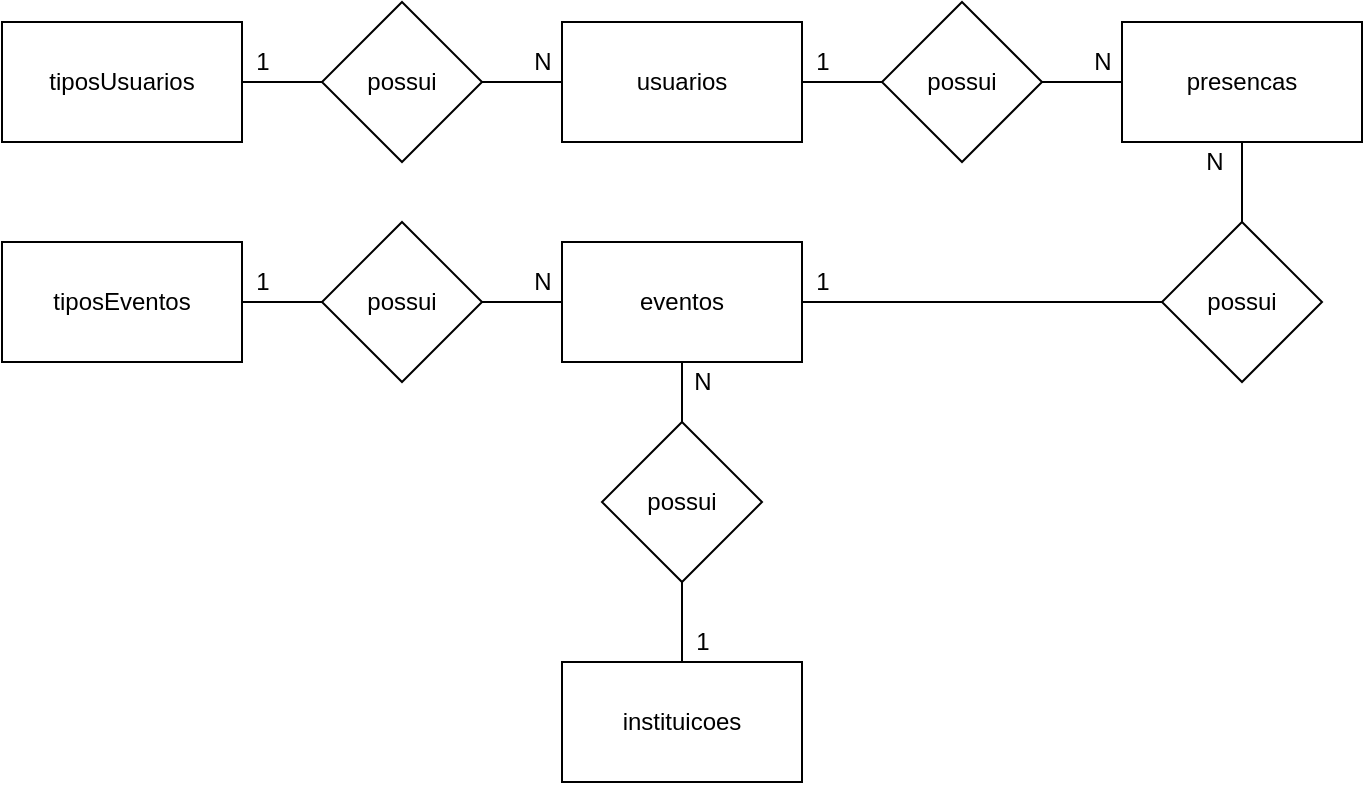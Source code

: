 <mxfile version="14.4.6" type="device" pages="2"><diagram id="r_8Lpz11odoPPXm42NCP" name="conceitual"><mxGraphModel dx="868" dy="482" grid="1" gridSize="10" guides="1" tooltips="1" connect="1" arrows="1" fold="1" page="1" pageScale="1" pageWidth="827" pageHeight="1169" math="0" shadow="0"><root><mxCell id="0"/><mxCell id="1" parent="0"/><mxCell id="L1L_GuaQepEcrBQEboyS-1" value="tiposUsuarios" style="rounded=0;whiteSpace=wrap;html=1;" vertex="1" parent="1"><mxGeometry x="74" y="190" width="120" height="60" as="geometry"/></mxCell><mxCell id="L1L_GuaQepEcrBQEboyS-8" value="tiposEventos" style="rounded=0;whiteSpace=wrap;html=1;" vertex="1" parent="1"><mxGeometry x="74" y="300" width="120" height="60" as="geometry"/></mxCell><mxCell id="L1L_GuaQepEcrBQEboyS-9" value="eventos" style="rounded=0;whiteSpace=wrap;html=1;" vertex="1" parent="1"><mxGeometry x="354" y="300" width="120" height="60" as="geometry"/></mxCell><mxCell id="L1L_GuaQepEcrBQEboyS-10" value="presencas" style="rounded=0;whiteSpace=wrap;html=1;" vertex="1" parent="1"><mxGeometry x="634" y="190" width="120" height="60" as="geometry"/></mxCell><mxCell id="L1L_GuaQepEcrBQEboyS-16" style="edgeStyle=orthogonalEdgeStyle;rounded=0;orthogonalLoop=1;jettySize=auto;html=1;entryX=1;entryY=0.5;entryDx=0;entryDy=0;endArrow=none;endFill=0;" edge="1" parent="1" source="L1L_GuaQepEcrBQEboyS-11" target="L1L_GuaQepEcrBQEboyS-13"><mxGeometry relative="1" as="geometry"/></mxCell><mxCell id="L1L_GuaQepEcrBQEboyS-11" value="usuarios" style="rounded=0;whiteSpace=wrap;html=1;" vertex="1" parent="1"><mxGeometry x="354" y="190" width="120" height="60" as="geometry"/></mxCell><mxCell id="L1L_GuaQepEcrBQEboyS-31" style="edgeStyle=orthogonalEdgeStyle;rounded=0;orthogonalLoop=1;jettySize=auto;html=1;entryX=0.5;entryY=1;entryDx=0;entryDy=0;endArrow=none;endFill=0;" edge="1" parent="1" source="L1L_GuaQepEcrBQEboyS-12" target="L1L_GuaQepEcrBQEboyS-28"><mxGeometry relative="1" as="geometry"/></mxCell><mxCell id="L1L_GuaQepEcrBQEboyS-12" value="instituicoes" style="rounded=0;whiteSpace=wrap;html=1;" vertex="1" parent="1"><mxGeometry x="354" y="510" width="120" height="60" as="geometry"/></mxCell><mxCell id="L1L_GuaQepEcrBQEboyS-15" style="edgeStyle=orthogonalEdgeStyle;rounded=0;orthogonalLoop=1;jettySize=auto;html=1;entryX=1;entryY=0.5;entryDx=0;entryDy=0;endArrow=none;endFill=0;" edge="1" parent="1" source="L1L_GuaQepEcrBQEboyS-13" target="L1L_GuaQepEcrBQEboyS-1"><mxGeometry relative="1" as="geometry"/></mxCell><mxCell id="L1L_GuaQepEcrBQEboyS-13" value="possui" style="rhombus;whiteSpace=wrap;html=1;" vertex="1" parent="1"><mxGeometry x="234" y="180" width="80" height="80" as="geometry"/></mxCell><mxCell id="L1L_GuaQepEcrBQEboyS-19" style="edgeStyle=orthogonalEdgeStyle;rounded=0;orthogonalLoop=1;jettySize=auto;html=1;entryX=1;entryY=0.5;entryDx=0;entryDy=0;endArrow=none;endFill=0;" edge="1" parent="1" source="L1L_GuaQepEcrBQEboyS-18" target="L1L_GuaQepEcrBQEboyS-8"><mxGeometry relative="1" as="geometry"/></mxCell><mxCell id="L1L_GuaQepEcrBQEboyS-20" style="edgeStyle=orthogonalEdgeStyle;rounded=0;orthogonalLoop=1;jettySize=auto;html=1;entryX=0;entryY=0.5;entryDx=0;entryDy=0;endArrow=none;endFill=0;" edge="1" parent="1" source="L1L_GuaQepEcrBQEboyS-18" target="L1L_GuaQepEcrBQEboyS-9"><mxGeometry relative="1" as="geometry"/></mxCell><mxCell id="L1L_GuaQepEcrBQEboyS-18" value="possui" style="rhombus;whiteSpace=wrap;html=1;" vertex="1" parent="1"><mxGeometry x="234" y="290" width="80" height="80" as="geometry"/></mxCell><mxCell id="L1L_GuaQepEcrBQEboyS-22" style="edgeStyle=orthogonalEdgeStyle;rounded=0;orthogonalLoop=1;jettySize=auto;html=1;entryX=1;entryY=0.5;entryDx=0;entryDy=0;endArrow=none;endFill=0;" edge="1" parent="1" source="L1L_GuaQepEcrBQEboyS-21" target="L1L_GuaQepEcrBQEboyS-11"><mxGeometry relative="1" as="geometry"/></mxCell><mxCell id="L1L_GuaQepEcrBQEboyS-23" style="edgeStyle=orthogonalEdgeStyle;rounded=0;orthogonalLoop=1;jettySize=auto;html=1;entryX=0;entryY=0.5;entryDx=0;entryDy=0;endArrow=none;endFill=0;" edge="1" parent="1" source="L1L_GuaQepEcrBQEboyS-21" target="L1L_GuaQepEcrBQEboyS-10"><mxGeometry relative="1" as="geometry"/></mxCell><mxCell id="L1L_GuaQepEcrBQEboyS-21" value="possui" style="rhombus;whiteSpace=wrap;html=1;" vertex="1" parent="1"><mxGeometry x="514" y="180" width="80" height="80" as="geometry"/></mxCell><mxCell id="L1L_GuaQepEcrBQEboyS-26" style="edgeStyle=orthogonalEdgeStyle;rounded=0;orthogonalLoop=1;jettySize=auto;html=1;entryX=0.5;entryY=1;entryDx=0;entryDy=0;endArrow=none;endFill=0;" edge="1" parent="1" source="L1L_GuaQepEcrBQEboyS-25" target="L1L_GuaQepEcrBQEboyS-10"><mxGeometry relative="1" as="geometry"/></mxCell><mxCell id="L1L_GuaQepEcrBQEboyS-33" style="edgeStyle=orthogonalEdgeStyle;rounded=0;orthogonalLoop=1;jettySize=auto;html=1;entryX=1;entryY=0.5;entryDx=0;entryDy=0;endArrow=none;endFill=0;" edge="1" parent="1" source="L1L_GuaQepEcrBQEboyS-25" target="L1L_GuaQepEcrBQEboyS-9"><mxGeometry relative="1" as="geometry"/></mxCell><mxCell id="L1L_GuaQepEcrBQEboyS-25" value="possui" style="rhombus;whiteSpace=wrap;html=1;" vertex="1" parent="1"><mxGeometry x="654" y="290" width="80" height="80" as="geometry"/></mxCell><mxCell id="L1L_GuaQepEcrBQEboyS-32" style="edgeStyle=orthogonalEdgeStyle;rounded=0;orthogonalLoop=1;jettySize=auto;html=1;exitX=0.5;exitY=0;exitDx=0;exitDy=0;entryX=0.5;entryY=1;entryDx=0;entryDy=0;endArrow=none;endFill=0;" edge="1" parent="1" source="L1L_GuaQepEcrBQEboyS-28" target="L1L_GuaQepEcrBQEboyS-9"><mxGeometry relative="1" as="geometry"/></mxCell><mxCell id="L1L_GuaQepEcrBQEboyS-28" value="possui" style="rhombus;whiteSpace=wrap;html=1;" vertex="1" parent="1"><mxGeometry x="374" y="390" width="80" height="80" as="geometry"/></mxCell><mxCell id="L1L_GuaQepEcrBQEboyS-34" value="1" style="text;html=1;align=center;verticalAlign=middle;resizable=0;points=[];autosize=1;" vertex="1" parent="1"><mxGeometry x="194" y="200" width="20" height="20" as="geometry"/></mxCell><mxCell id="L1L_GuaQepEcrBQEboyS-35" value="N" style="text;html=1;align=center;verticalAlign=middle;resizable=0;points=[];autosize=1;" vertex="1" parent="1"><mxGeometry x="334" y="200" width="20" height="20" as="geometry"/></mxCell><mxCell id="L1L_GuaQepEcrBQEboyS-37" value="N" style="text;html=1;align=center;verticalAlign=middle;resizable=0;points=[];autosize=1;" vertex="1" parent="1"><mxGeometry x="614" y="200" width="20" height="20" as="geometry"/></mxCell><mxCell id="L1L_GuaQepEcrBQEboyS-38" value="1" style="text;html=1;align=center;verticalAlign=middle;resizable=0;points=[];autosize=1;" vertex="1" parent="1"><mxGeometry x="474" y="200" width="20" height="20" as="geometry"/></mxCell><mxCell id="L1L_GuaQepEcrBQEboyS-39" value="N" style="text;html=1;align=center;verticalAlign=middle;resizable=0;points=[];autosize=1;" vertex="1" parent="1"><mxGeometry x="334" y="310" width="20" height="20" as="geometry"/></mxCell><mxCell id="L1L_GuaQepEcrBQEboyS-40" value="1" style="text;html=1;align=center;verticalAlign=middle;resizable=0;points=[];autosize=1;" vertex="1" parent="1"><mxGeometry x="194" y="310" width="20" height="20" as="geometry"/></mxCell><mxCell id="L1L_GuaQepEcrBQEboyS-41" value="1" style="text;html=1;align=center;verticalAlign=middle;resizable=0;points=[];autosize=1;" vertex="1" parent="1"><mxGeometry x="414" y="490" width="20" height="20" as="geometry"/></mxCell><mxCell id="L1L_GuaQepEcrBQEboyS-42" value="N" style="text;html=1;align=center;verticalAlign=middle;resizable=0;points=[];autosize=1;" vertex="1" parent="1"><mxGeometry x="414" y="360" width="20" height="20" as="geometry"/></mxCell><mxCell id="x9hVThGd73wKYW7xBfOs-1" value="1" style="text;html=1;align=center;verticalAlign=middle;resizable=0;points=[];autosize=1;" vertex="1" parent="1"><mxGeometry x="474" y="310" width="20" height="20" as="geometry"/></mxCell><mxCell id="x9hVThGd73wKYW7xBfOs-2" value="N" style="text;html=1;align=center;verticalAlign=middle;resizable=0;points=[];autosize=1;" vertex="1" parent="1"><mxGeometry x="670" y="250" width="20" height="20" as="geometry"/></mxCell></root></mxGraphModel></diagram><diagram id="_BIWZZfg3V5Sx3I-3pNR" name="logico"><mxGraphModel dx="1240" dy="689" grid="1" gridSize="10" guides="1" tooltips="1" connect="1" arrows="1" fold="1" page="1" pageScale="1" pageWidth="827" pageHeight="1169" math="0" shadow="0"><root><mxCell id="PnbqeUfvo_7rw3pU2p3a-0"/><mxCell id="PnbqeUfvo_7rw3pU2p3a-1" parent="PnbqeUfvo_7rw3pU2p3a-0"/><mxCell id="PnbqeUfvo_7rw3pU2p3a-2" value="tiposUsuarios" style="shape=table;startSize=30;container=1;collapsible=1;childLayout=tableLayout;fixedRows=1;rowLines=0;fontStyle=1;align=center;resizeLast=1;" vertex="1" parent="PnbqeUfvo_7rw3pU2p3a-1"><mxGeometry x="80" y="120" width="180" height="100" as="geometry"/></mxCell><mxCell id="PnbqeUfvo_7rw3pU2p3a-3" value="" style="shape=partialRectangle;collapsible=0;dropTarget=0;pointerEvents=0;fillColor=none;top=0;left=0;bottom=1;right=0;points=[[0,0.5],[1,0.5]];portConstraint=eastwest;" vertex="1" parent="PnbqeUfvo_7rw3pU2p3a-2"><mxGeometry y="30" width="180" height="30" as="geometry"/></mxCell><mxCell id="PnbqeUfvo_7rw3pU2p3a-4" value="PK" style="shape=partialRectangle;connectable=0;fillColor=none;top=0;left=0;bottom=0;right=0;fontStyle=1;overflow=hidden;" vertex="1" parent="PnbqeUfvo_7rw3pU2p3a-3"><mxGeometry width="30" height="30" as="geometry"/></mxCell><mxCell id="PnbqeUfvo_7rw3pU2p3a-5" value="idTipoUsuario" style="shape=partialRectangle;connectable=0;fillColor=none;top=0;left=0;bottom=0;right=0;align=left;spacingLeft=6;fontStyle=1;overflow=hidden;" vertex="1" parent="PnbqeUfvo_7rw3pU2p3a-3"><mxGeometry x="30" width="150" height="30" as="geometry"/></mxCell><mxCell id="PnbqeUfvo_7rw3pU2p3a-6" value="" style="shape=partialRectangle;collapsible=0;dropTarget=0;pointerEvents=0;fillColor=none;top=0;left=0;bottom=0;right=0;points=[[0,0.5],[1,0.5]];portConstraint=eastwest;" vertex="1" parent="PnbqeUfvo_7rw3pU2p3a-2"><mxGeometry y="60" width="180" height="30" as="geometry"/></mxCell><mxCell id="PnbqeUfvo_7rw3pU2p3a-7" value="" style="shape=partialRectangle;connectable=0;fillColor=none;top=0;left=0;bottom=0;right=0;editable=1;overflow=hidden;" vertex="1" parent="PnbqeUfvo_7rw3pU2p3a-6"><mxGeometry width="30" height="30" as="geometry"/></mxCell><mxCell id="PnbqeUfvo_7rw3pU2p3a-8" value="tituloTipoUsuario" style="shape=partialRectangle;connectable=0;fillColor=none;top=0;left=0;bottom=0;right=0;align=left;spacingLeft=6;overflow=hidden;" vertex="1" parent="PnbqeUfvo_7rw3pU2p3a-6"><mxGeometry x="30" width="150" height="30" as="geometry"/></mxCell><mxCell id="kxcaKDXa1bdLYiZMeaJy-0" value="usuarios" style="shape=table;startSize=30;container=1;collapsible=1;childLayout=tableLayout;fixedRows=1;rowLines=0;fontStyle=1;align=center;resizeLast=1;" vertex="1" parent="PnbqeUfvo_7rw3pU2p3a-1"><mxGeometry x="340" y="120" width="180" height="190" as="geometry"/></mxCell><mxCell id="kxcaKDXa1bdLYiZMeaJy-1" value="" style="shape=partialRectangle;collapsible=0;dropTarget=0;pointerEvents=0;fillColor=none;top=0;left=0;bottom=0;right=0;points=[[0,0.5],[1,0.5]];portConstraint=eastwest;" vertex="1" parent="kxcaKDXa1bdLYiZMeaJy-0"><mxGeometry y="30" width="180" height="30" as="geometry"/></mxCell><mxCell id="kxcaKDXa1bdLYiZMeaJy-2" value="PK" style="shape=partialRectangle;connectable=0;fillColor=none;top=0;left=0;bottom=0;right=0;fontStyle=1;overflow=hidden;" vertex="1" parent="kxcaKDXa1bdLYiZMeaJy-1"><mxGeometry width="60" height="30" as="geometry"/></mxCell><mxCell id="kxcaKDXa1bdLYiZMeaJy-3" value="idUsuario" style="shape=partialRectangle;connectable=0;fillColor=none;top=0;left=0;bottom=0;right=0;align=left;spacingLeft=6;fontStyle=1;overflow=hidden;" vertex="1" parent="kxcaKDXa1bdLYiZMeaJy-1"><mxGeometry x="60" width="120" height="30" as="geometry"/></mxCell><mxCell id="kxcaKDXa1bdLYiZMeaJy-4" value="" style="shape=partialRectangle;collapsible=0;dropTarget=0;pointerEvents=0;fillColor=none;top=0;left=0;bottom=1;right=0;points=[[0,0.5],[1,0.5]];portConstraint=eastwest;fontStyle=0" vertex="1" parent="kxcaKDXa1bdLYiZMeaJy-0"><mxGeometry y="60" width="180" height="30" as="geometry"/></mxCell><mxCell id="kxcaKDXa1bdLYiZMeaJy-5" value="FK" style="shape=partialRectangle;connectable=0;fillColor=none;top=0;left=0;bottom=0;right=0;fontStyle=1;overflow=hidden;" vertex="1" parent="kxcaKDXa1bdLYiZMeaJy-4"><mxGeometry width="60" height="30" as="geometry"/></mxCell><mxCell id="kxcaKDXa1bdLYiZMeaJy-6" value="idTipoUsuario" style="shape=partialRectangle;connectable=0;fillColor=none;top=0;left=0;bottom=0;right=0;align=left;spacingLeft=6;fontStyle=1;overflow=hidden;" vertex="1" parent="kxcaKDXa1bdLYiZMeaJy-4"><mxGeometry x="60" width="120" height="30" as="geometry"/></mxCell><mxCell id="kxcaKDXa1bdLYiZMeaJy-7" value="" style="shape=partialRectangle;collapsible=0;dropTarget=0;pointerEvents=0;fillColor=none;top=0;left=0;bottom=0;right=0;points=[[0,0.5],[1,0.5]];portConstraint=eastwest;" vertex="1" parent="kxcaKDXa1bdLYiZMeaJy-0"><mxGeometry y="90" width="180" height="30" as="geometry"/></mxCell><mxCell id="kxcaKDXa1bdLYiZMeaJy-8" value="" style="shape=partialRectangle;connectable=0;fillColor=none;top=0;left=0;bottom=0;right=0;editable=1;overflow=hidden;" vertex="1" parent="kxcaKDXa1bdLYiZMeaJy-7"><mxGeometry width="60" height="30" as="geometry"/></mxCell><mxCell id="kxcaKDXa1bdLYiZMeaJy-9" value="nome" style="shape=partialRectangle;connectable=0;fillColor=none;top=0;left=0;bottom=0;right=0;align=left;spacingLeft=6;overflow=hidden;" vertex="1" parent="kxcaKDXa1bdLYiZMeaJy-7"><mxGeometry x="60" width="120" height="30" as="geometry"/></mxCell><mxCell id="kxcaKDXa1bdLYiZMeaJy-13" value="" style="shape=partialRectangle;collapsible=0;dropTarget=0;pointerEvents=0;fillColor=none;top=0;left=0;bottom=0;right=0;points=[[0,0.5],[1,0.5]];portConstraint=eastwest;" vertex="1" parent="kxcaKDXa1bdLYiZMeaJy-0"><mxGeometry y="120" width="180" height="30" as="geometry"/></mxCell><mxCell id="kxcaKDXa1bdLYiZMeaJy-14" value="" style="shape=partialRectangle;connectable=0;fillColor=none;top=0;left=0;bottom=0;right=0;editable=1;overflow=hidden;" vertex="1" parent="kxcaKDXa1bdLYiZMeaJy-13"><mxGeometry width="60" height="30" as="geometry"/></mxCell><mxCell id="kxcaKDXa1bdLYiZMeaJy-15" value="email" style="shape=partialRectangle;connectable=0;fillColor=none;top=0;left=0;bottom=0;right=0;align=left;spacingLeft=6;overflow=hidden;" vertex="1" parent="kxcaKDXa1bdLYiZMeaJy-13"><mxGeometry x="60" width="120" height="30" as="geometry"/></mxCell><mxCell id="kxcaKDXa1bdLYiZMeaJy-10" value="" style="shape=partialRectangle;collapsible=0;dropTarget=0;pointerEvents=0;fillColor=none;top=0;left=0;bottom=0;right=0;points=[[0,0.5],[1,0.5]];portConstraint=eastwest;" vertex="1" parent="kxcaKDXa1bdLYiZMeaJy-0"><mxGeometry y="150" width="180" height="30" as="geometry"/></mxCell><mxCell id="kxcaKDXa1bdLYiZMeaJy-11" value="" style="shape=partialRectangle;connectable=0;fillColor=none;top=0;left=0;bottom=0;right=0;editable=1;overflow=hidden;" vertex="1" parent="kxcaKDXa1bdLYiZMeaJy-10"><mxGeometry width="60" height="30" as="geometry"/></mxCell><mxCell id="kxcaKDXa1bdLYiZMeaJy-12" value="senha" style="shape=partialRectangle;connectable=0;fillColor=none;top=0;left=0;bottom=0;right=0;align=left;spacingLeft=6;overflow=hidden;" vertex="1" parent="kxcaKDXa1bdLYiZMeaJy-10"><mxGeometry x="60" width="120" height="30" as="geometry"/></mxCell><mxCell id="kxcaKDXa1bdLYiZMeaJy-16" value="" style="edgeStyle=entityRelationEdgeStyle;fontSize=12;html=1;endArrow=ERoneToMany;exitX=1;exitY=0.5;exitDx=0;exitDy=0;entryX=0;entryY=0.5;entryDx=0;entryDy=0;" edge="1" parent="PnbqeUfvo_7rw3pU2p3a-1" source="PnbqeUfvo_7rw3pU2p3a-3" target="kxcaKDXa1bdLYiZMeaJy-4"><mxGeometry width="100" height="100" relative="1" as="geometry"><mxPoint x="250" y="280" as="sourcePoint"/><mxPoint x="350" y="180" as="targetPoint"/></mxGeometry></mxCell><mxCell id="OUXWDp2K9M7nCP_Vn5Ly-0" value="tiposEventos" style="shape=table;startSize=30;container=1;collapsible=1;childLayout=tableLayout;fixedRows=1;rowLines=0;fontStyle=1;align=center;resizeLast=1;" vertex="1" parent="PnbqeUfvo_7rw3pU2p3a-1"><mxGeometry x="80" y="320" width="180" height="100" as="geometry"/></mxCell><mxCell id="OUXWDp2K9M7nCP_Vn5Ly-1" value="" style="shape=partialRectangle;collapsible=0;dropTarget=0;pointerEvents=0;fillColor=none;top=0;left=0;bottom=1;right=0;points=[[0,0.5],[1,0.5]];portConstraint=eastwest;" vertex="1" parent="OUXWDp2K9M7nCP_Vn5Ly-0"><mxGeometry y="30" width="180" height="30" as="geometry"/></mxCell><mxCell id="OUXWDp2K9M7nCP_Vn5Ly-2" value="PK" style="shape=partialRectangle;connectable=0;fillColor=none;top=0;left=0;bottom=0;right=0;fontStyle=1;overflow=hidden;" vertex="1" parent="OUXWDp2K9M7nCP_Vn5Ly-1"><mxGeometry width="30" height="30" as="geometry"/></mxCell><mxCell id="OUXWDp2K9M7nCP_Vn5Ly-3" value="idTipoEvento" style="shape=partialRectangle;connectable=0;fillColor=none;top=0;left=0;bottom=0;right=0;align=left;spacingLeft=6;fontStyle=1;overflow=hidden;" vertex="1" parent="OUXWDp2K9M7nCP_Vn5Ly-1"><mxGeometry x="30" width="150" height="30" as="geometry"/></mxCell><mxCell id="OUXWDp2K9M7nCP_Vn5Ly-4" value="" style="shape=partialRectangle;collapsible=0;dropTarget=0;pointerEvents=0;fillColor=none;top=0;left=0;bottom=0;right=0;points=[[0,0.5],[1,0.5]];portConstraint=eastwest;" vertex="1" parent="OUXWDp2K9M7nCP_Vn5Ly-0"><mxGeometry y="60" width="180" height="30" as="geometry"/></mxCell><mxCell id="OUXWDp2K9M7nCP_Vn5Ly-5" value="" style="shape=partialRectangle;connectable=0;fillColor=none;top=0;left=0;bottom=0;right=0;editable=1;overflow=hidden;" vertex="1" parent="OUXWDp2K9M7nCP_Vn5Ly-4"><mxGeometry width="30" height="30" as="geometry"/></mxCell><mxCell id="OUXWDp2K9M7nCP_Vn5Ly-6" value="tituloTipoEvento" style="shape=partialRectangle;connectable=0;fillColor=none;top=0;left=0;bottom=0;right=0;align=left;spacingLeft=6;overflow=hidden;" vertex="1" parent="OUXWDp2K9M7nCP_Vn5Ly-4"><mxGeometry x="30" width="150" height="30" as="geometry"/></mxCell><mxCell id="OUXWDp2K9M7nCP_Vn5Ly-7" value="instituicoes" style="shape=table;startSize=30;container=1;collapsible=1;childLayout=tableLayout;fixedRows=1;rowLines=0;fontStyle=1;align=center;resizeLast=1;" vertex="1" parent="PnbqeUfvo_7rw3pU2p3a-1"><mxGeometry x="80" y="450" width="180" height="160" as="geometry"/></mxCell><mxCell id="OUXWDp2K9M7nCP_Vn5Ly-8" value="" style="shape=partialRectangle;collapsible=0;dropTarget=0;pointerEvents=0;fillColor=none;top=0;left=0;bottom=1;right=0;points=[[0,0.5],[1,0.5]];portConstraint=eastwest;" vertex="1" parent="OUXWDp2K9M7nCP_Vn5Ly-7"><mxGeometry y="30" width="180" height="30" as="geometry"/></mxCell><mxCell id="OUXWDp2K9M7nCP_Vn5Ly-9" value="PK" style="shape=partialRectangle;connectable=0;fillColor=none;top=0;left=0;bottom=0;right=0;fontStyle=1;overflow=hidden;" vertex="1" parent="OUXWDp2K9M7nCP_Vn5Ly-8"><mxGeometry width="30" height="30" as="geometry"/></mxCell><mxCell id="OUXWDp2K9M7nCP_Vn5Ly-10" value="idInstituicao" style="shape=partialRectangle;connectable=0;fillColor=none;top=0;left=0;bottom=0;right=0;align=left;spacingLeft=6;fontStyle=1;overflow=hidden;" vertex="1" parent="OUXWDp2K9M7nCP_Vn5Ly-8"><mxGeometry x="30" width="150" height="30" as="geometry"/></mxCell><mxCell id="OUXWDp2K9M7nCP_Vn5Ly-11" value="" style="shape=partialRectangle;collapsible=0;dropTarget=0;pointerEvents=0;fillColor=none;top=0;left=0;bottom=0;right=0;points=[[0,0.5],[1,0.5]];portConstraint=eastwest;" vertex="1" parent="OUXWDp2K9M7nCP_Vn5Ly-7"><mxGeometry y="60" width="180" height="30" as="geometry"/></mxCell><mxCell id="OUXWDp2K9M7nCP_Vn5Ly-12" value="" style="shape=partialRectangle;connectable=0;fillColor=none;top=0;left=0;bottom=0;right=0;editable=1;overflow=hidden;" vertex="1" parent="OUXWDp2K9M7nCP_Vn5Ly-11"><mxGeometry width="30" height="30" as="geometry"/></mxCell><mxCell id="OUXWDp2K9M7nCP_Vn5Ly-13" value="cnpj" style="shape=partialRectangle;connectable=0;fillColor=none;top=0;left=0;bottom=0;right=0;align=left;spacingLeft=6;overflow=hidden;" vertex="1" parent="OUXWDp2K9M7nCP_Vn5Ly-11"><mxGeometry x="30" width="150" height="30" as="geometry"/></mxCell><mxCell id="OUXWDp2K9M7nCP_Vn5Ly-14" value="" style="shape=partialRectangle;collapsible=0;dropTarget=0;pointerEvents=0;fillColor=none;top=0;left=0;bottom=0;right=0;points=[[0,0.5],[1,0.5]];portConstraint=eastwest;" vertex="1" parent="OUXWDp2K9M7nCP_Vn5Ly-7"><mxGeometry y="90" width="180" height="30" as="geometry"/></mxCell><mxCell id="OUXWDp2K9M7nCP_Vn5Ly-15" value="" style="shape=partialRectangle;connectable=0;fillColor=none;top=0;left=0;bottom=0;right=0;editable=1;overflow=hidden;" vertex="1" parent="OUXWDp2K9M7nCP_Vn5Ly-14"><mxGeometry width="30" height="30" as="geometry"/></mxCell><mxCell id="OUXWDp2K9M7nCP_Vn5Ly-16" value="nomeFantasia" style="shape=partialRectangle;connectable=0;fillColor=none;top=0;left=0;bottom=0;right=0;align=left;spacingLeft=6;overflow=hidden;" vertex="1" parent="OUXWDp2K9M7nCP_Vn5Ly-14"><mxGeometry x="30" width="150" height="30" as="geometry"/></mxCell><mxCell id="OUXWDp2K9M7nCP_Vn5Ly-17" value="" style="shape=partialRectangle;collapsible=0;dropTarget=0;pointerEvents=0;fillColor=none;top=0;left=0;bottom=0;right=0;points=[[0,0.5],[1,0.5]];portConstraint=eastwest;" vertex="1" parent="OUXWDp2K9M7nCP_Vn5Ly-7"><mxGeometry y="120" width="180" height="30" as="geometry"/></mxCell><mxCell id="OUXWDp2K9M7nCP_Vn5Ly-18" value="" style="shape=partialRectangle;connectable=0;fillColor=none;top=0;left=0;bottom=0;right=0;editable=1;overflow=hidden;" vertex="1" parent="OUXWDp2K9M7nCP_Vn5Ly-17"><mxGeometry width="30" height="30" as="geometry"/></mxCell><mxCell id="OUXWDp2K9M7nCP_Vn5Ly-19" value="endereco" style="shape=partialRectangle;connectable=0;fillColor=none;top=0;left=0;bottom=0;right=0;align=left;spacingLeft=6;overflow=hidden;" vertex="1" parent="OUXWDp2K9M7nCP_Vn5Ly-17"><mxGeometry x="30" width="150" height="30" as="geometry"/></mxCell><mxCell id="OUXWDp2K9M7nCP_Vn5Ly-20" value="eventos" style="shape=table;startSize=30;container=1;collapsible=1;childLayout=tableLayout;fixedRows=1;rowLines=0;fontStyle=1;align=center;resizeLast=1;" vertex="1" parent="PnbqeUfvo_7rw3pU2p3a-1"><mxGeometry x="340" y="360" width="180" height="250" as="geometry"/></mxCell><mxCell id="OUXWDp2K9M7nCP_Vn5Ly-21" value="" style="shape=partialRectangle;collapsible=0;dropTarget=0;pointerEvents=0;fillColor=none;top=0;left=0;bottom=0;right=0;points=[[0,0.5],[1,0.5]];portConstraint=eastwest;" vertex="1" parent="OUXWDp2K9M7nCP_Vn5Ly-20"><mxGeometry y="30" width="180" height="30" as="geometry"/></mxCell><mxCell id="OUXWDp2K9M7nCP_Vn5Ly-22" value="PK" style="shape=partialRectangle;connectable=0;fillColor=none;top=0;left=0;bottom=0;right=0;fontStyle=1;overflow=hidden;" vertex="1" parent="OUXWDp2K9M7nCP_Vn5Ly-21"><mxGeometry width="60" height="30" as="geometry"/></mxCell><mxCell id="OUXWDp2K9M7nCP_Vn5Ly-23" value="idEvento" style="shape=partialRectangle;connectable=0;fillColor=none;top=0;left=0;bottom=0;right=0;align=left;spacingLeft=6;fontStyle=1;overflow=hidden;" vertex="1" parent="OUXWDp2K9M7nCP_Vn5Ly-21"><mxGeometry x="60" width="120" height="30" as="geometry"/></mxCell><mxCell id="OUXWDp2K9M7nCP_Vn5Ly-36" value="" style="shape=partialRectangle;collapsible=0;dropTarget=0;pointerEvents=0;fillColor=none;top=0;left=0;bottom=0;right=0;points=[[0,0.5],[1,0.5]];portConstraint=eastwest;" vertex="1" parent="OUXWDp2K9M7nCP_Vn5Ly-20"><mxGeometry y="60" width="180" height="30" as="geometry"/></mxCell><mxCell id="OUXWDp2K9M7nCP_Vn5Ly-37" value="FK" style="shape=partialRectangle;connectable=0;fillColor=none;top=0;left=0;bottom=0;right=0;fontStyle=1;overflow=hidden;" vertex="1" parent="OUXWDp2K9M7nCP_Vn5Ly-36"><mxGeometry width="60" height="30" as="geometry"/></mxCell><mxCell id="OUXWDp2K9M7nCP_Vn5Ly-38" value="idTipoEvento" style="shape=partialRectangle;connectable=0;fillColor=none;top=0;left=0;bottom=0;right=0;align=left;spacingLeft=6;fontStyle=1;overflow=hidden;" vertex="1" parent="OUXWDp2K9M7nCP_Vn5Ly-36"><mxGeometry x="60" width="120" height="30" as="geometry"/></mxCell><mxCell id="OUXWDp2K9M7nCP_Vn5Ly-24" value="" style="shape=partialRectangle;collapsible=0;dropTarget=0;pointerEvents=0;fillColor=none;top=0;left=0;bottom=1;right=0;points=[[0,0.5],[1,0.5]];portConstraint=eastwest;" vertex="1" parent="OUXWDp2K9M7nCP_Vn5Ly-20"><mxGeometry y="90" width="180" height="30" as="geometry"/></mxCell><mxCell id="OUXWDp2K9M7nCP_Vn5Ly-25" value="FK" style="shape=partialRectangle;connectable=0;fillColor=none;top=0;left=0;bottom=0;right=0;fontStyle=1;overflow=hidden;" vertex="1" parent="OUXWDp2K9M7nCP_Vn5Ly-24"><mxGeometry width="60" height="30" as="geometry"/></mxCell><mxCell id="OUXWDp2K9M7nCP_Vn5Ly-26" value="idInstituicao" style="shape=partialRectangle;connectable=0;fillColor=none;top=0;left=0;bottom=0;right=0;align=left;spacingLeft=6;fontStyle=1;overflow=hidden;" vertex="1" parent="OUXWDp2K9M7nCP_Vn5Ly-24"><mxGeometry x="60" width="120" height="30" as="geometry"/></mxCell><mxCell id="OUXWDp2K9M7nCP_Vn5Ly-27" value="" style="shape=partialRectangle;collapsible=0;dropTarget=0;pointerEvents=0;fillColor=none;top=0;left=0;bottom=0;right=0;points=[[0,0.5],[1,0.5]];portConstraint=eastwest;" vertex="1" parent="OUXWDp2K9M7nCP_Vn5Ly-20"><mxGeometry y="120" width="180" height="30" as="geometry"/></mxCell><mxCell id="OUXWDp2K9M7nCP_Vn5Ly-28" value="" style="shape=partialRectangle;connectable=0;fillColor=none;top=0;left=0;bottom=0;right=0;editable=1;overflow=hidden;" vertex="1" parent="OUXWDp2K9M7nCP_Vn5Ly-27"><mxGeometry width="60" height="30" as="geometry"/></mxCell><mxCell id="OUXWDp2K9M7nCP_Vn5Ly-29" value="nomeEvento" style="shape=partialRectangle;connectable=0;fillColor=none;top=0;left=0;bottom=0;right=0;align=left;spacingLeft=6;overflow=hidden;" vertex="1" parent="OUXWDp2K9M7nCP_Vn5Ly-27"><mxGeometry x="60" width="120" height="30" as="geometry"/></mxCell><mxCell id="OUXWDp2K9M7nCP_Vn5Ly-30" value="" style="shape=partialRectangle;collapsible=0;dropTarget=0;pointerEvents=0;fillColor=none;top=0;left=0;bottom=0;right=0;points=[[0,0.5],[1,0.5]];portConstraint=eastwest;" vertex="1" parent="OUXWDp2K9M7nCP_Vn5Ly-20"><mxGeometry y="150" width="180" height="30" as="geometry"/></mxCell><mxCell id="OUXWDp2K9M7nCP_Vn5Ly-31" value="" style="shape=partialRectangle;connectable=0;fillColor=none;top=0;left=0;bottom=0;right=0;editable=1;overflow=hidden;" vertex="1" parent="OUXWDp2K9M7nCP_Vn5Ly-30"><mxGeometry width="60" height="30" as="geometry"/></mxCell><mxCell id="OUXWDp2K9M7nCP_Vn5Ly-32" value="acessoLivre" style="shape=partialRectangle;connectable=0;fillColor=none;top=0;left=0;bottom=0;right=0;align=left;spacingLeft=6;overflow=hidden;" vertex="1" parent="OUXWDp2K9M7nCP_Vn5Ly-30"><mxGeometry x="60" width="120" height="30" as="geometry"/></mxCell><mxCell id="OUXWDp2K9M7nCP_Vn5Ly-39" value="" style="shape=partialRectangle;collapsible=0;dropTarget=0;pointerEvents=0;fillColor=none;top=0;left=0;bottom=0;right=0;points=[[0,0.5],[1,0.5]];portConstraint=eastwest;" vertex="1" parent="OUXWDp2K9M7nCP_Vn5Ly-20"><mxGeometry y="180" width="180" height="30" as="geometry"/></mxCell><mxCell id="OUXWDp2K9M7nCP_Vn5Ly-40" value="" style="shape=partialRectangle;connectable=0;fillColor=none;top=0;left=0;bottom=0;right=0;editable=1;overflow=hidden;" vertex="1" parent="OUXWDp2K9M7nCP_Vn5Ly-39"><mxGeometry width="60" height="30" as="geometry"/></mxCell><mxCell id="OUXWDp2K9M7nCP_Vn5Ly-41" value="data" style="shape=partialRectangle;connectable=0;fillColor=none;top=0;left=0;bottom=0;right=0;align=left;spacingLeft=6;overflow=hidden;" vertex="1" parent="OUXWDp2K9M7nCP_Vn5Ly-39"><mxGeometry x="60" width="120" height="30" as="geometry"/></mxCell><mxCell id="OUXWDp2K9M7nCP_Vn5Ly-33" value="" style="shape=partialRectangle;collapsible=0;dropTarget=0;pointerEvents=0;fillColor=none;top=0;left=0;bottom=0;right=0;points=[[0,0.5],[1,0.5]];portConstraint=eastwest;" vertex="1" parent="OUXWDp2K9M7nCP_Vn5Ly-20"><mxGeometry y="210" width="180" height="30" as="geometry"/></mxCell><mxCell id="OUXWDp2K9M7nCP_Vn5Ly-34" value="" style="shape=partialRectangle;connectable=0;fillColor=none;top=0;left=0;bottom=0;right=0;editable=1;overflow=hidden;" vertex="1" parent="OUXWDp2K9M7nCP_Vn5Ly-33"><mxGeometry width="60" height="30" as="geometry"/></mxCell><mxCell id="OUXWDp2K9M7nCP_Vn5Ly-35" value="descricao" style="shape=partialRectangle;connectable=0;fillColor=none;top=0;left=0;bottom=0;right=0;align=left;spacingLeft=6;overflow=hidden;" vertex="1" parent="OUXWDp2K9M7nCP_Vn5Ly-33"><mxGeometry x="60" width="120" height="30" as="geometry"/></mxCell><mxCell id="OUXWDp2K9M7nCP_Vn5Ly-42" value="" style="edgeStyle=entityRelationEdgeStyle;fontSize=12;html=1;endArrow=ERoneToMany;exitX=1;exitY=0.5;exitDx=0;exitDy=0;entryX=0;entryY=0.5;entryDx=0;entryDy=0;" edge="1" parent="PnbqeUfvo_7rw3pU2p3a-1" source="OUXWDp2K9M7nCP_Vn5Ly-1" target="OUXWDp2K9M7nCP_Vn5Ly-36"><mxGeometry width="100" height="100" relative="1" as="geometry"><mxPoint x="320" y="490" as="sourcePoint"/><mxPoint x="420" y="390" as="targetPoint"/></mxGeometry></mxCell><mxCell id="OUXWDp2K9M7nCP_Vn5Ly-43" value="" style="edgeStyle=entityRelationEdgeStyle;fontSize=12;html=1;endArrow=ERoneToMany;exitX=1;exitY=0.5;exitDx=0;exitDy=0;entryX=0;entryY=0.5;entryDx=0;entryDy=0;" edge="1" parent="PnbqeUfvo_7rw3pU2p3a-1" source="OUXWDp2K9M7nCP_Vn5Ly-8" target="OUXWDp2K9M7nCP_Vn5Ly-24"><mxGeometry width="100" height="100" relative="1" as="geometry"><mxPoint x="260" y="345" as="sourcePoint"/><mxPoint x="350" y="445" as="targetPoint"/></mxGeometry></mxCell><mxCell id="OUXWDp2K9M7nCP_Vn5Ly-44" value="presencas" style="shape=table;startSize=30;container=1;collapsible=1;childLayout=tableLayout;fixedRows=1;rowLines=0;fontStyle=1;align=center;resizeLast=1;" vertex="1" parent="PnbqeUfvo_7rw3pU2p3a-1"><mxGeometry x="580" y="270" width="180" height="160" as="geometry"/></mxCell><mxCell id="OUXWDp2K9M7nCP_Vn5Ly-45" value="" style="shape=partialRectangle;collapsible=0;dropTarget=0;pointerEvents=0;fillColor=none;top=0;left=0;bottom=0;right=0;points=[[0,0.5],[1,0.5]];portConstraint=eastwest;fontStyle=0" vertex="1" parent="OUXWDp2K9M7nCP_Vn5Ly-44"><mxGeometry y="30" width="180" height="30" as="geometry"/></mxCell><mxCell id="OUXWDp2K9M7nCP_Vn5Ly-46" value="PK" style="shape=partialRectangle;connectable=0;fillColor=none;top=0;left=0;bottom=0;right=0;fontStyle=1;overflow=hidden;" vertex="1" parent="OUXWDp2K9M7nCP_Vn5Ly-45"><mxGeometry width="60" height="30" as="geometry"/></mxCell><mxCell id="OUXWDp2K9M7nCP_Vn5Ly-47" value="idPresenca" style="shape=partialRectangle;connectable=0;fillColor=none;top=0;left=0;bottom=0;right=0;align=left;spacingLeft=6;fontStyle=1;overflow=hidden;" vertex="1" parent="OUXWDp2K9M7nCP_Vn5Ly-45"><mxGeometry x="60" width="120" height="30" as="geometry"/></mxCell><mxCell id="OUXWDp2K9M7nCP_Vn5Ly-48" value="" style="shape=partialRectangle;collapsible=0;dropTarget=0;pointerEvents=0;fillColor=none;top=0;left=0;bottom=0;right=0;points=[[0,0.5],[1,0.5]];portConstraint=eastwest;fontStyle=0" vertex="1" parent="OUXWDp2K9M7nCP_Vn5Ly-44"><mxGeometry y="60" width="180" height="30" as="geometry"/></mxCell><mxCell id="OUXWDp2K9M7nCP_Vn5Ly-49" value="FK" style="shape=partialRectangle;connectable=0;fillColor=none;top=0;left=0;bottom=0;right=0;fontStyle=1;overflow=hidden;" vertex="1" parent="OUXWDp2K9M7nCP_Vn5Ly-48"><mxGeometry width="60" height="30" as="geometry"/></mxCell><mxCell id="OUXWDp2K9M7nCP_Vn5Ly-50" value="idUsuario" style="shape=partialRectangle;connectable=0;fillColor=none;top=0;left=0;bottom=0;right=0;align=left;spacingLeft=6;fontStyle=1;overflow=hidden;" vertex="1" parent="OUXWDp2K9M7nCP_Vn5Ly-48"><mxGeometry x="60" width="120" height="30" as="geometry"/></mxCell><mxCell id="OUXWDp2K9M7nCP_Vn5Ly-51" value="" style="shape=partialRectangle;collapsible=0;dropTarget=0;pointerEvents=0;fillColor=none;top=0;left=0;bottom=1;right=0;points=[[0,0.5],[1,0.5]];portConstraint=eastwest;fontStyle=0" vertex="1" parent="OUXWDp2K9M7nCP_Vn5Ly-44"><mxGeometry y="90" width="180" height="30" as="geometry"/></mxCell><mxCell id="OUXWDp2K9M7nCP_Vn5Ly-52" value="FK" style="shape=partialRectangle;connectable=0;fillColor=none;top=0;left=0;bottom=0;right=0;fontStyle=1;overflow=hidden;" vertex="1" parent="OUXWDp2K9M7nCP_Vn5Ly-51"><mxGeometry width="60" height="30" as="geometry"/></mxCell><mxCell id="OUXWDp2K9M7nCP_Vn5Ly-53" value="idEvento" style="shape=partialRectangle;connectable=0;fillColor=none;top=0;left=0;bottom=0;right=0;align=left;spacingLeft=6;fontStyle=1;overflow=hidden;" vertex="1" parent="OUXWDp2K9M7nCP_Vn5Ly-51"><mxGeometry x="60" width="120" height="30" as="geometry"/></mxCell><mxCell id="OUXWDp2K9M7nCP_Vn5Ly-54" value="" style="shape=partialRectangle;collapsible=0;dropTarget=0;pointerEvents=0;fillColor=none;top=0;left=0;bottom=0;right=0;points=[[0,0.5],[1,0.5]];portConstraint=eastwest;" vertex="1" parent="OUXWDp2K9M7nCP_Vn5Ly-44"><mxGeometry y="120" width="180" height="30" as="geometry"/></mxCell><mxCell id="OUXWDp2K9M7nCP_Vn5Ly-55" value="" style="shape=partialRectangle;connectable=0;fillColor=none;top=0;left=0;bottom=0;right=0;editable=1;overflow=hidden;" vertex="1" parent="OUXWDp2K9M7nCP_Vn5Ly-54"><mxGeometry width="60" height="30" as="geometry"/></mxCell><mxCell id="OUXWDp2K9M7nCP_Vn5Ly-56" value="situacao" style="shape=partialRectangle;connectable=0;fillColor=none;top=0;left=0;bottom=0;right=0;align=left;spacingLeft=6;overflow=hidden;" vertex="1" parent="OUXWDp2K9M7nCP_Vn5Ly-54"><mxGeometry x="60" width="120" height="30" as="geometry"/></mxCell><mxCell id="OUXWDp2K9M7nCP_Vn5Ly-66" value="" style="edgeStyle=entityRelationEdgeStyle;fontSize=12;html=1;endArrow=ERoneToMany;exitX=1;exitY=0.5;exitDx=0;exitDy=0;entryX=0;entryY=0.5;entryDx=0;entryDy=0;" edge="1" parent="PnbqeUfvo_7rw3pU2p3a-1" source="kxcaKDXa1bdLYiZMeaJy-1" target="OUXWDp2K9M7nCP_Vn5Ly-48"><mxGeometry width="100" height="100" relative="1" as="geometry"><mxPoint x="260" y="345" as="sourcePoint"/><mxPoint x="350" y="445" as="targetPoint"/></mxGeometry></mxCell><mxCell id="OUXWDp2K9M7nCP_Vn5Ly-67" value="" style="edgeStyle=entityRelationEdgeStyle;fontSize=12;html=1;endArrow=ERoneToMany;exitX=1;exitY=0.5;exitDx=0;exitDy=0;entryX=0;entryY=0.5;entryDx=0;entryDy=0;" edge="1" parent="PnbqeUfvo_7rw3pU2p3a-1" source="OUXWDp2K9M7nCP_Vn5Ly-21" target="OUXWDp2K9M7nCP_Vn5Ly-51"><mxGeometry width="100" height="100" relative="1" as="geometry"><mxPoint x="530" y="175" as="sourcePoint"/><mxPoint x="600" y="355" as="targetPoint"/></mxGeometry></mxCell></root></mxGraphModel></diagram></mxfile>